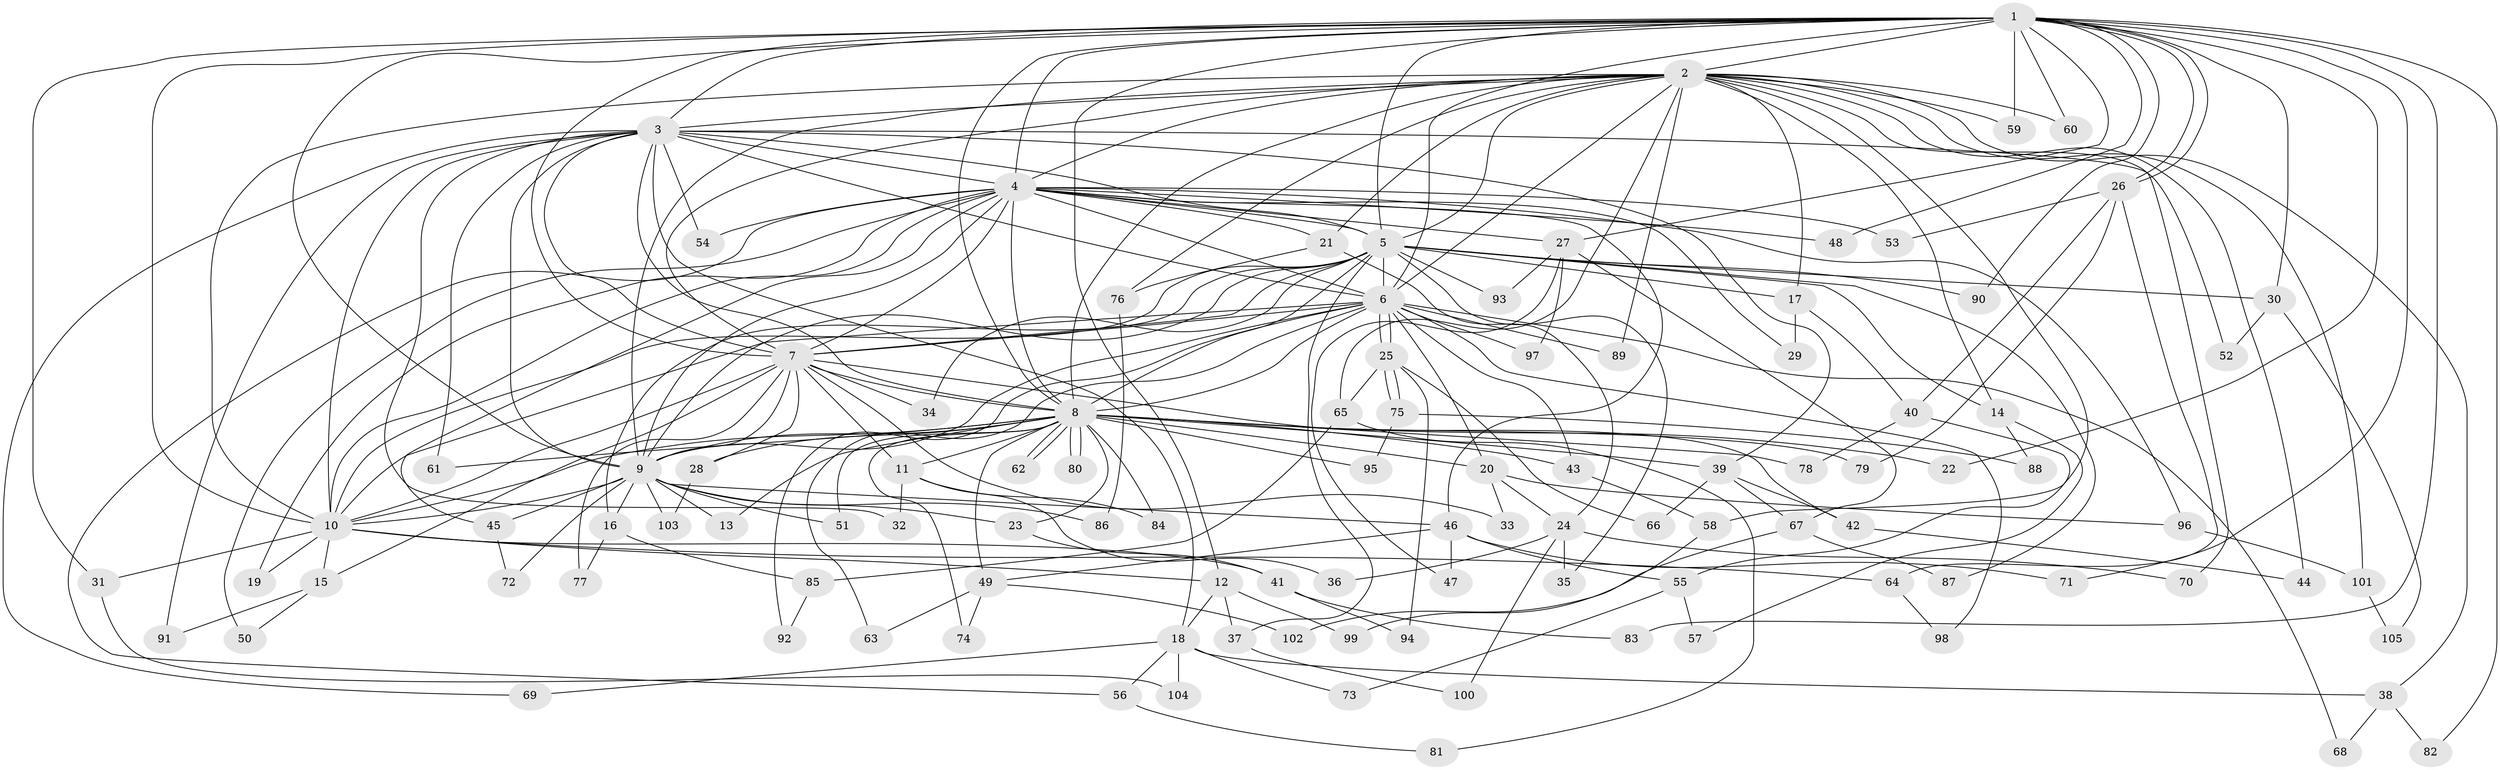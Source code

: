 // coarse degree distribution, {3: 0.23809523809523808, 12: 0.047619047619047616, 4: 0.2619047619047619, 15: 0.023809523809523808, 5: 0.09523809523809523, 21: 0.023809523809523808, 17: 0.023809523809523808, 1: 0.047619047619047616, 6: 0.09523809523809523, 2: 0.07142857142857142, 18: 0.047619047619047616, 7: 0.023809523809523808}
// Generated by graph-tools (version 1.1) at 2025/36/03/04/25 23:36:22]
// undirected, 105 vertices, 235 edges
graph export_dot {
  node [color=gray90,style=filled];
  1;
  2;
  3;
  4;
  5;
  6;
  7;
  8;
  9;
  10;
  11;
  12;
  13;
  14;
  15;
  16;
  17;
  18;
  19;
  20;
  21;
  22;
  23;
  24;
  25;
  26;
  27;
  28;
  29;
  30;
  31;
  32;
  33;
  34;
  35;
  36;
  37;
  38;
  39;
  40;
  41;
  42;
  43;
  44;
  45;
  46;
  47;
  48;
  49;
  50;
  51;
  52;
  53;
  54;
  55;
  56;
  57;
  58;
  59;
  60;
  61;
  62;
  63;
  64;
  65;
  66;
  67;
  68;
  69;
  70;
  71;
  72;
  73;
  74;
  75;
  76;
  77;
  78;
  79;
  80;
  81;
  82;
  83;
  84;
  85;
  86;
  87;
  88;
  89;
  90;
  91;
  92;
  93;
  94;
  95;
  96;
  97;
  98;
  99;
  100;
  101;
  102;
  103;
  104;
  105;
  1 -- 2;
  1 -- 3;
  1 -- 4;
  1 -- 5;
  1 -- 6;
  1 -- 7;
  1 -- 8;
  1 -- 9;
  1 -- 10;
  1 -- 12;
  1 -- 22;
  1 -- 26;
  1 -- 26;
  1 -- 27;
  1 -- 30;
  1 -- 31;
  1 -- 48;
  1 -- 59;
  1 -- 60;
  1 -- 71;
  1 -- 82;
  1 -- 83;
  1 -- 90;
  2 -- 3;
  2 -- 4;
  2 -- 5;
  2 -- 6;
  2 -- 7;
  2 -- 8;
  2 -- 9;
  2 -- 10;
  2 -- 14;
  2 -- 17;
  2 -- 21;
  2 -- 38;
  2 -- 44;
  2 -- 58;
  2 -- 59;
  2 -- 60;
  2 -- 65;
  2 -- 70;
  2 -- 76;
  2 -- 89;
  2 -- 101;
  3 -- 4;
  3 -- 5;
  3 -- 6;
  3 -- 7;
  3 -- 8;
  3 -- 9;
  3 -- 10;
  3 -- 18;
  3 -- 32;
  3 -- 39;
  3 -- 52;
  3 -- 54;
  3 -- 61;
  3 -- 69;
  3 -- 91;
  4 -- 5;
  4 -- 6;
  4 -- 7;
  4 -- 8;
  4 -- 9;
  4 -- 10;
  4 -- 19;
  4 -- 21;
  4 -- 27;
  4 -- 29;
  4 -- 45;
  4 -- 46;
  4 -- 48;
  4 -- 50;
  4 -- 53;
  4 -- 54;
  4 -- 56;
  4 -- 96;
  5 -- 6;
  5 -- 7;
  5 -- 8;
  5 -- 9;
  5 -- 10;
  5 -- 14;
  5 -- 16;
  5 -- 17;
  5 -- 30;
  5 -- 34;
  5 -- 35;
  5 -- 37;
  5 -- 87;
  5 -- 90;
  5 -- 93;
  6 -- 7;
  6 -- 8;
  6 -- 9;
  6 -- 10;
  6 -- 20;
  6 -- 25;
  6 -- 25;
  6 -- 43;
  6 -- 63;
  6 -- 68;
  6 -- 89;
  6 -- 92;
  6 -- 97;
  6 -- 98;
  7 -- 8;
  7 -- 9;
  7 -- 10;
  7 -- 11;
  7 -- 15;
  7 -- 28;
  7 -- 33;
  7 -- 34;
  7 -- 42;
  7 -- 77;
  8 -- 9;
  8 -- 10;
  8 -- 11;
  8 -- 13;
  8 -- 20;
  8 -- 22;
  8 -- 23;
  8 -- 28;
  8 -- 39;
  8 -- 43;
  8 -- 49;
  8 -- 51;
  8 -- 61;
  8 -- 62;
  8 -- 62;
  8 -- 74;
  8 -- 78;
  8 -- 79;
  8 -- 80;
  8 -- 80;
  8 -- 84;
  8 -- 95;
  9 -- 10;
  9 -- 13;
  9 -- 16;
  9 -- 23;
  9 -- 45;
  9 -- 46;
  9 -- 51;
  9 -- 72;
  9 -- 86;
  9 -- 103;
  10 -- 12;
  10 -- 15;
  10 -- 19;
  10 -- 31;
  10 -- 41;
  10 -- 64;
  11 -- 32;
  11 -- 36;
  11 -- 84;
  12 -- 18;
  12 -- 37;
  12 -- 99;
  14 -- 57;
  14 -- 88;
  15 -- 50;
  15 -- 91;
  16 -- 77;
  16 -- 85;
  17 -- 29;
  17 -- 40;
  18 -- 38;
  18 -- 56;
  18 -- 69;
  18 -- 73;
  18 -- 104;
  20 -- 24;
  20 -- 33;
  20 -- 96;
  21 -- 24;
  21 -- 76;
  23 -- 41;
  24 -- 35;
  24 -- 36;
  24 -- 70;
  24 -- 100;
  25 -- 65;
  25 -- 66;
  25 -- 75;
  25 -- 75;
  25 -- 94;
  26 -- 40;
  26 -- 53;
  26 -- 64;
  26 -- 79;
  27 -- 47;
  27 -- 67;
  27 -- 93;
  27 -- 97;
  28 -- 103;
  30 -- 52;
  30 -- 105;
  31 -- 104;
  37 -- 100;
  38 -- 68;
  38 -- 82;
  39 -- 42;
  39 -- 66;
  39 -- 67;
  40 -- 55;
  40 -- 78;
  41 -- 83;
  41 -- 94;
  42 -- 44;
  43 -- 58;
  45 -- 72;
  46 -- 47;
  46 -- 49;
  46 -- 55;
  46 -- 71;
  49 -- 63;
  49 -- 74;
  49 -- 102;
  55 -- 57;
  55 -- 73;
  56 -- 81;
  58 -- 99;
  64 -- 98;
  65 -- 81;
  65 -- 85;
  67 -- 87;
  67 -- 102;
  75 -- 88;
  75 -- 95;
  76 -- 86;
  85 -- 92;
  96 -- 101;
  101 -- 105;
}
